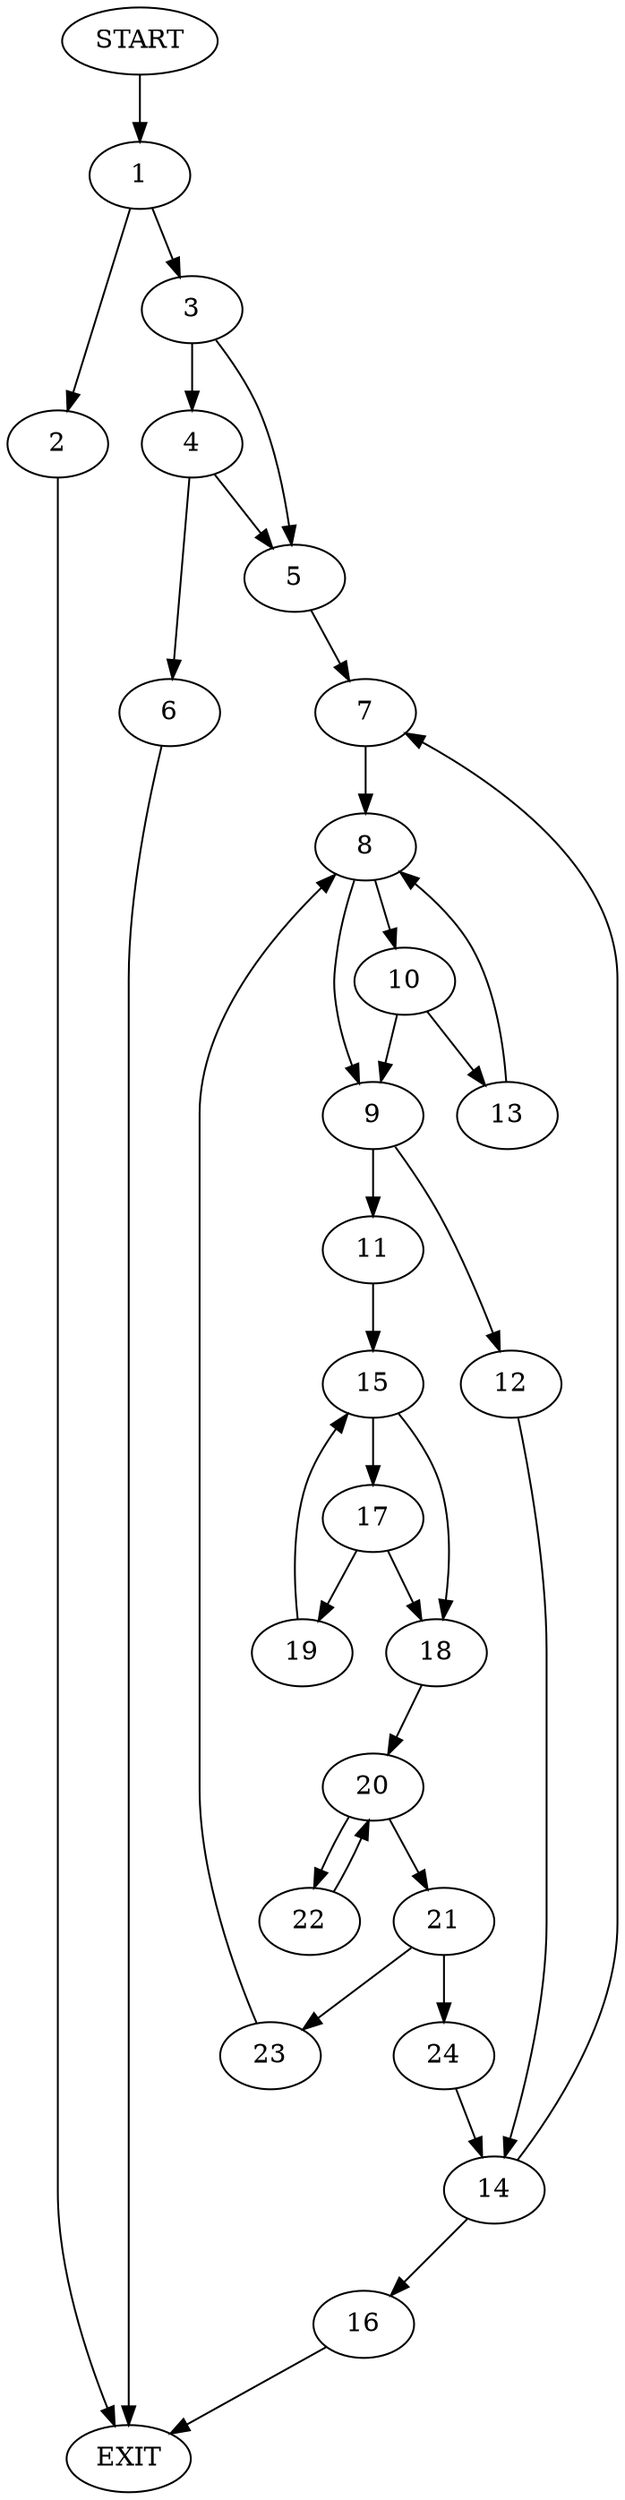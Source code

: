 digraph {
0 [label="START"]
25 [label="EXIT"]
0 -> 1
1 -> 2
1 -> 3
2 -> 25
3 -> 4
3 -> 5
4 -> 6
4 -> 5
5 -> 7
6 -> 25
7 -> 8
8 -> 9
8 -> 10
9 -> 11
9 -> 12
10 -> 13
10 -> 9
13 -> 8
12 -> 14
11 -> 15
14 -> 16
14 -> 7
15 -> 17
15 -> 18
17 -> 18
17 -> 19
18 -> 20
19 -> 15
20 -> 21
20 -> 22
21 -> 23
21 -> 24
22 -> 20
24 -> 14
23 -> 8
16 -> 25
}
